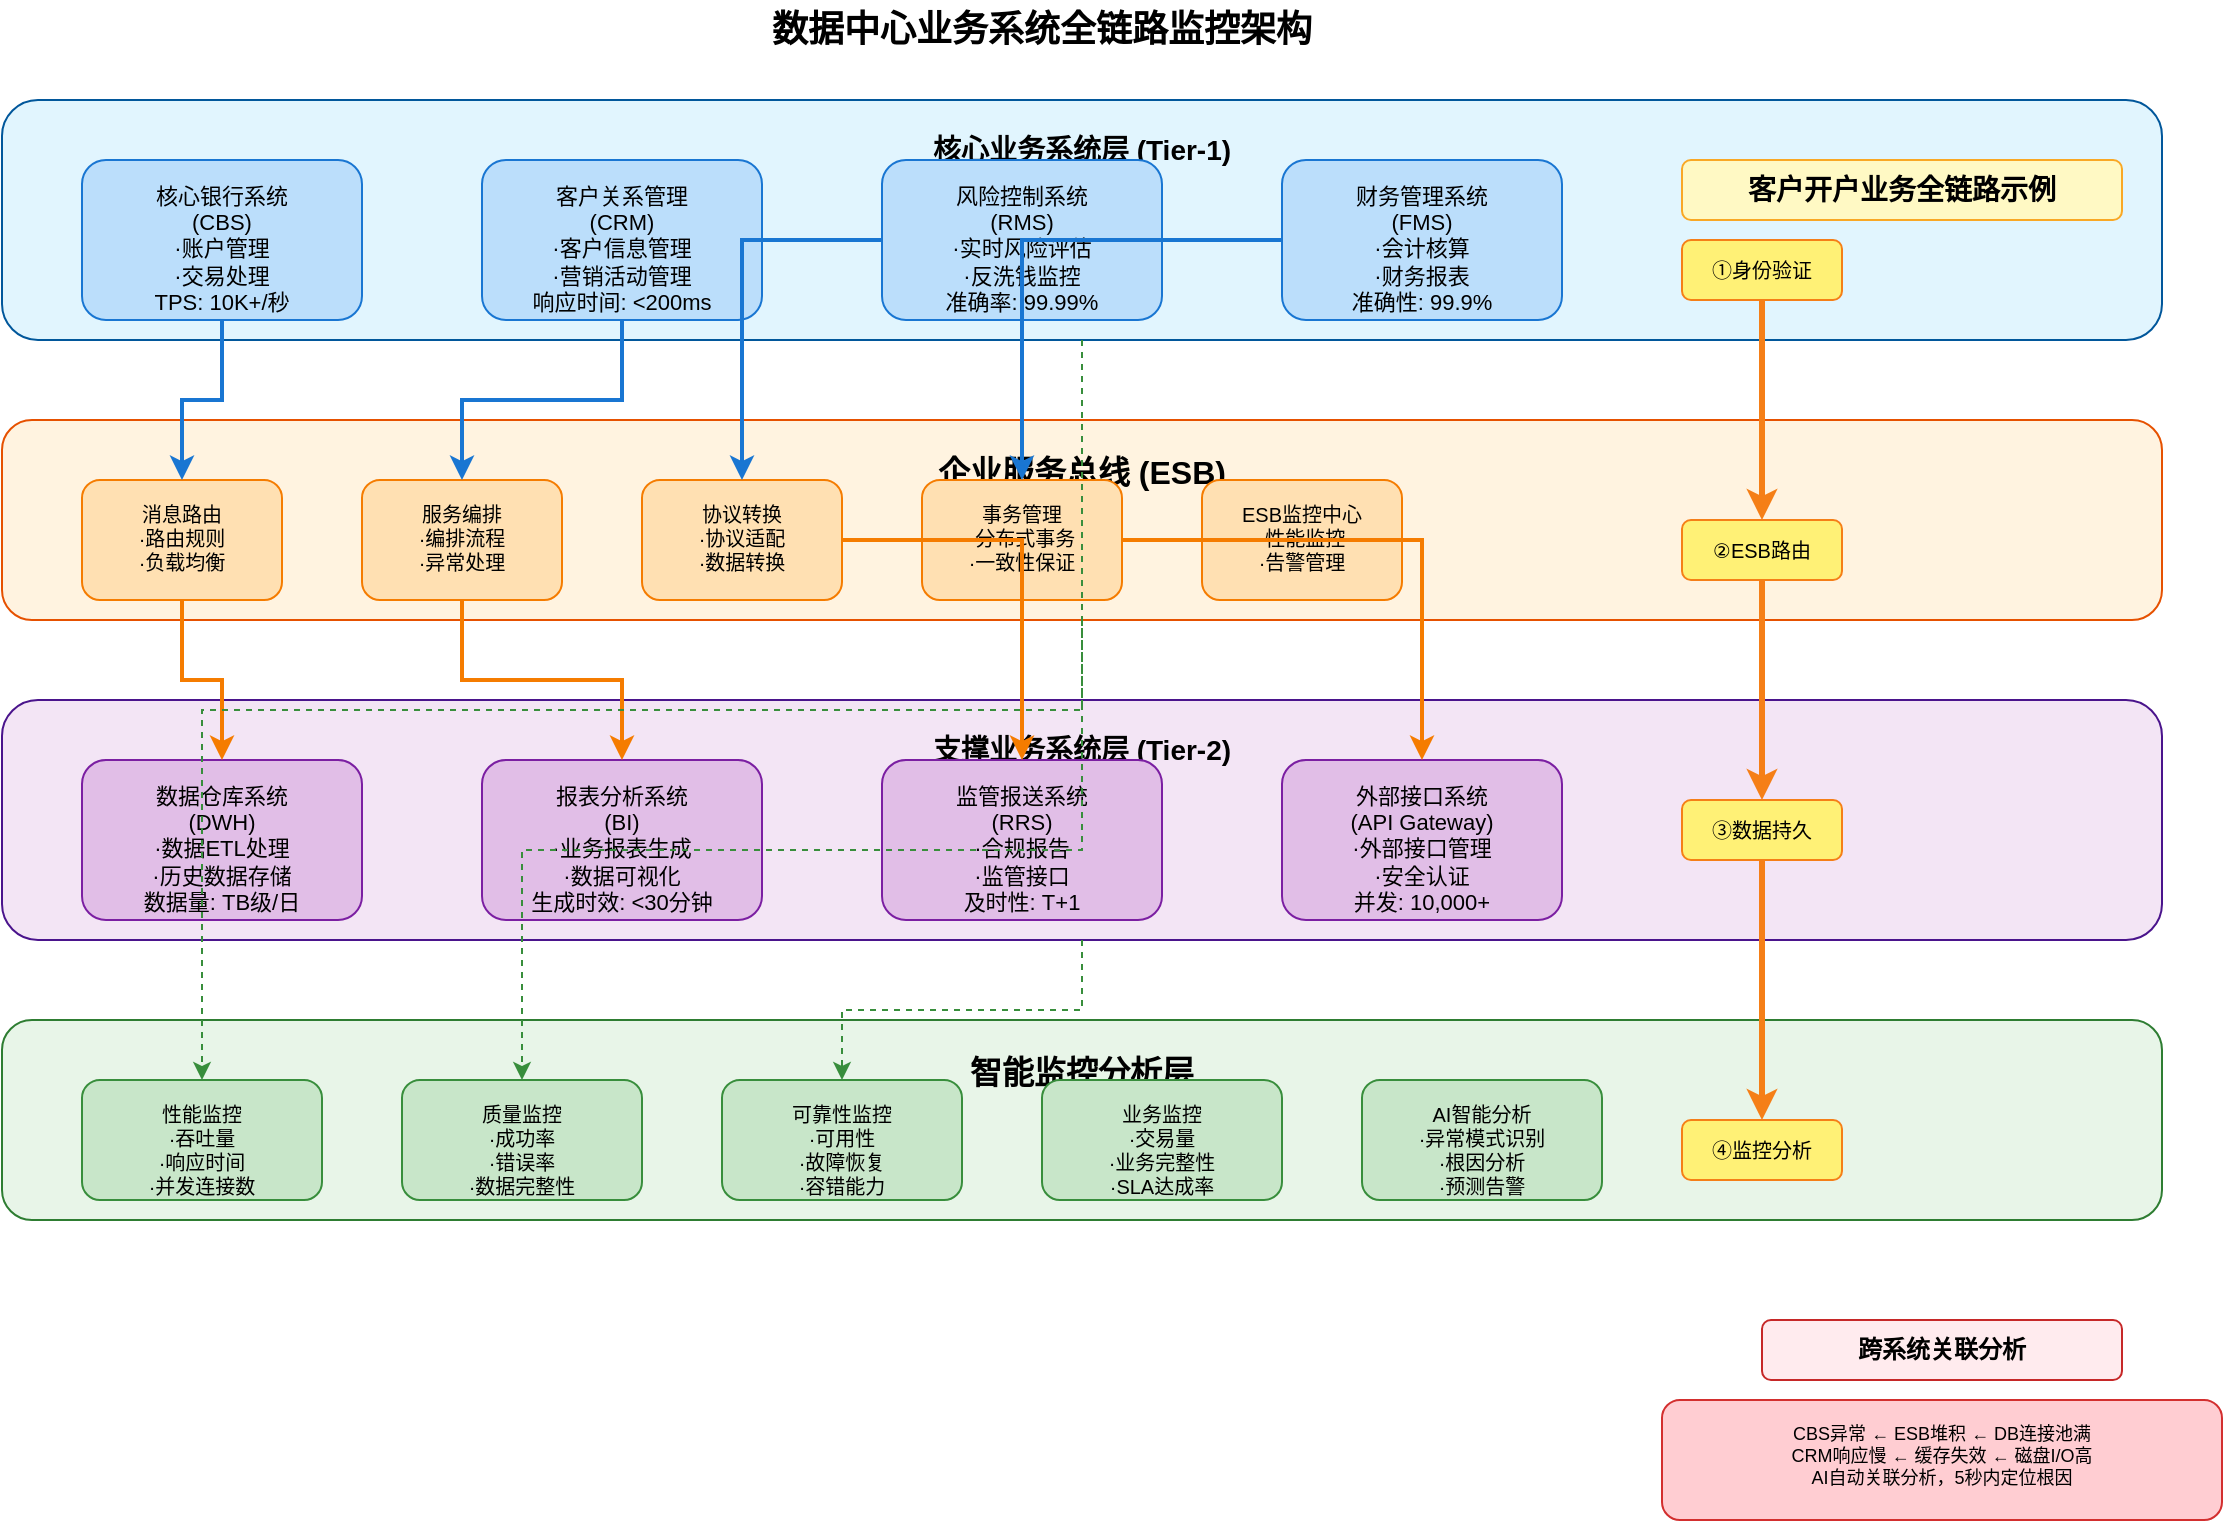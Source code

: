 <?xml version="1.0" encoding="UTF-8"?>
<mxfile version="22.1.11" type="device">
  <diagram name="企业级业务系统全链路监控" id="enterprise-full-chain-monitoring">
    <mxGraphModel dx="1600" dy="900" grid="1" gridSize="10" guides="1" tooltips="1" connect="1" arrows="1" fold="1" page="1" pageScale="1" pageWidth="1169" pageHeight="827" math="0" shadow="0">
      <root>
        <mxCell id="0" />
        <mxCell id="1" parent="0" />
        
        <!-- 标题 -->
        <mxCell id="title" value="数据中心业务系统全链路监控架构" style="text;html=1;strokeColor=none;fillColor=none;align=center;verticalAlign=middle;whiteSpace=wrap;rounded=0;fontSize=18;fontStyle=1;" parent="1" vertex="1">
          <mxGeometry x="400" y="20" width="320" height="30" as="geometry" />
        </mxCell>
        
        <!-- 核心业务系统层 -->
        <mxCell id="core-systems-layer" value="核心业务系统层 (Tier-1)" style="rounded=1;whiteSpace=wrap;html=1;fillColor=#e1f5fe;strokeColor=#01579b;fontSize=14;fontStyle=1;verticalAlign=top;spacingTop=10;" parent="1" vertex="1">
          <mxGeometry x="40" y="70" width="1080" height="120" as="geometry" />
        </mxCell>
        
        <mxCell id="cbs-system" value="核心银行系统&#xa;(CBS)&#xa;·账户管理&#xa;·交易处理&#xa;TPS: 10K+/秒" style="rounded=1;whiteSpace=wrap;html=1;fillColor=#bbdefb;strokeColor=#1976d2;fontSize=11;verticalAlign=top;spacingTop=5;" parent="1" vertex="1">
          <mxGeometry x="80" y="100" width="140" height="80" as="geometry" />
        </mxCell>
        
        <mxCell id="crm-system" value="客户关系管理&#xa;(CRM)&#xa;·客户信息管理&#xa;·营销活动管理&#xa;响应时间: &lt;200ms" style="rounded=1;whiteSpace=wrap;html=1;fillColor=#bbdefb;strokeColor=#1976d2;fontSize=11;verticalAlign=top;spacingTop=5;" parent="1" vertex="1">
          <mxGeometry x="280" y="100" width="140" height="80" as="geometry" />
        </mxCell>
        
        <mxCell id="rms-system" value="风险控制系统&#xa;(RMS)&#xa;·实时风险评估&#xa;·反洗钱监控&#xa;准确率: 99.99%" style="rounded=1;whiteSpace=wrap;html=1;fillColor=#bbdefb;strokeColor=#1976d2;fontSize=11;verticalAlign=top;spacingTop=5;" parent="1" vertex="1">
          <mxGeometry x="480" y="100" width="140" height="80" as="geometry" />
        </mxCell>
        
        <mxCell id="fms-system" value="财务管理系统&#xa;(FMS)&#xa;·会计核算&#xa;·财务报表&#xa;准确性: 99.9%" style="rounded=1;whiteSpace=wrap;html=1;fillColor=#bbdefb;strokeColor=#1976d2;fontSize=11;verticalAlign=top;spacingTop=5;" parent="1" vertex="1">
          <mxGeometry x="680" y="100" width="140" height="80" as="geometry" />
        </mxCell>
        
        <!-- ESB中间件层 -->
        <mxCell id="esb-layer" value="企业服务总线 (ESB)" style="rounded=1;whiteSpace=wrap;html=1;fillColor=#fff3e0;strokeColor=#e65100;fontSize=16;fontStyle=1;verticalAlign=top;spacingTop=10;" parent="1" vertex="1">
          <mxGeometry x="40" y="230" width="1080" height="100" as="geometry" />
        </mxCell>
        
        <mxCell id="message-routing" value="消息路由&#xa;·路由规则&#xa;·负载均衡" style="rounded=1;whiteSpace=wrap;html=1;fillColor=#ffe0b2;strokeColor=#f57c00;fontSize=10;verticalAlign=top;spacingTop=5;" parent="1" vertex="1">
          <mxGeometry x="80" y="260" width="100" height="60" as="geometry" />
        </mxCell>
        
        <mxCell id="service-orchestration" value="服务编排&#xa;·编排流程&#xa;·异常处理" style="rounded=1;whiteSpace=wrap;html=1;fillColor=#ffe0b2;strokeColor=#f57c00;fontSize=10;verticalAlign=top;spacingTop=5;" parent="1" vertex="1">
          <mxGeometry x="220" y="260" width="100" height="60" as="geometry" />
        </mxCell>
        
        <mxCell id="protocol-adaptation" value="协议转换&#xa;·协议适配&#xa;·数据转换" style="rounded=1;whiteSpace=wrap;html=1;fillColor=#ffe0b2;strokeColor=#f57c00;fontSize=10;verticalAlign=top;spacingTop=5;" parent="1" vertex="1">
          <mxGeometry x="360" y="260" width="100" height="60" as="geometry" />
        </mxCell>
        
        <mxCell id="transaction-management" value="事务管理&#xa;·分布式事务&#xa;·一致性保证" style="rounded=1;whiteSpace=wrap;html=1;fillColor=#ffe0b2;strokeColor=#f57c00;fontSize=10;verticalAlign=top;spacingTop=5;" parent="1" vertex="1">
          <mxGeometry x="500" y="260" width="100" height="60" as="geometry" />
        </mxCell>
        
        <mxCell id="esb-monitoring" value="ESB监控中心&#xa;·性能监控&#xa;·告警管理" style="rounded=1;whiteSpace=wrap;html=1;fillColor=#ffe0b2;strokeColor=#f57c00;fontSize=10;verticalAlign=top;spacingTop=5;" parent="1" vertex="1">
          <mxGeometry x="640" y="260" width="100" height="60" as="geometry" />
        </mxCell>
        
        <!-- 支撑系统层 -->
        <mxCell id="support-systems-layer" value="支撑业务系统层 (Tier-2)" style="rounded=1;whiteSpace=wrap;html=1;fillColor=#f3e5f5;strokeColor=#4a148c;fontSize=14;fontStyle=1;verticalAlign=top;spacingTop=10;" parent="1" vertex="1">
          <mxGeometry x="40" y="370" width="1080" height="120" as="geometry" />
        </mxCell>
        
        <mxCell id="dwh-system" value="数据仓库系统&#xa;(DWH)&#xa;·数据ETL处理&#xa;·历史数据存储&#xa;数据量: TB级/日" style="rounded=1;whiteSpace=wrap;html=1;fillColor=#e1bee7;strokeColor=#7b1fa2;fontSize=11;verticalAlign=top;spacingTop=5;" parent="1" vertex="1">
          <mxGeometry x="80" y="400" width="140" height="80" as="geometry" />
        </mxCell>
        
        <mxCell id="bi-system" value="报表分析系统&#xa;(BI)&#xa;·业务报表生成&#xa;·数据可视化&#xa;生成时效: &lt;30分钟" style="rounded=1;whiteSpace=wrap;html=1;fillColor=#e1bee7;strokeColor=#7b1fa2;fontSize=11;verticalAlign=top;spacingTop=5;" parent="1" vertex="1">
          <mxGeometry x="280" y="400" width="140" height="80" as="geometry" />
        </mxCell>
        
        <mxCell id="rrs-system" value="监管报送系统&#xa;(RRS)&#xa;·合规报告&#xa;·监管接口&#xa;及时性: T+1" style="rounded=1;whiteSpace=wrap;html=1;fillColor=#e1bee7;strokeColor=#7b1fa2;fontSize=11;verticalAlign=top;spacingTop=5;" parent="1" vertex="1">
          <mxGeometry x="480" y="400" width="140" height="80" as="geometry" />
        </mxCell>
        
        <mxCell id="api-gateway" value="外部接口系统&#xa;(API Gateway)&#xa;·外部接口管理&#xa;·安全认证&#xa;并发: 10,000+" style="rounded=1;whiteSpace=wrap;html=1;fillColor=#e1bee7;strokeColor=#7b1fa2;fontSize=11;verticalAlign=top;spacingTop=5;" parent="1" vertex="1">
          <mxGeometry x="680" y="400" width="140" height="80" as="geometry" />
        </mxCell>
        
        <!-- 监控分析层 -->
        <mxCell id="monitoring-layer" value="智能监控分析层" style="rounded=1;whiteSpace=wrap;html=1;fillColor=#e8f5e8;strokeColor=#2e7d32;fontSize=16;fontStyle=1;verticalAlign=top;spacingTop=10;" parent="1" vertex="1">
          <mxGeometry x="40" y="530" width="1080" height="100" as="geometry" />
        </mxCell>
        
        <mxCell id="performance-monitoring" value="性能监控&#xa;·吞吐量&#xa;·响应时间&#xa;·并发连接数" style="rounded=1;whiteSpace=wrap;html=1;fillColor=#c8e6c9;strokeColor=#388e3c;fontSize=10;verticalAlign=top;spacingTop=5;" parent="1" vertex="1">
          <mxGeometry x="80" y="560" width="120" height="60" as="geometry" />
        </mxCell>
        
        <mxCell id="quality-monitoring" value="质量监控&#xa;·成功率&#xa;·错误率&#xa;·数据完整性" style="rounded=1;whiteSpace=wrap;html=1;fillColor=#c8e6c9;strokeColor=#388e3c;fontSize=10;verticalAlign=top;spacingTop=5;" parent="1" vertex="1">
          <mxGeometry x="240" y="560" width="120" height="60" as="geometry" />
        </mxCell>
        
        <mxCell id="reliability-monitoring" value="可靠性监控&#xa;·可用性&#xa;·故障恢复&#xa;·容错能力" style="rounded=1;whiteSpace=wrap;html=1;fillColor=#c8e6c9;strokeColor=#388e3c;fontSize=10;verticalAlign=top;spacingTop=5;" parent="1" vertex="1">
          <mxGeometry x="400" y="560" width="120" height="60" as="geometry" />
        </mxCell>
        
        <mxCell id="business-monitoring" value="业务监控&#xa;·交易量&#xa;·业务完整性&#xa;·SLA达成率" style="rounded=1;whiteSpace=wrap;html=1;fillColor=#c8e6c9;strokeColor=#388e3c;fontSize=10;verticalAlign=top;spacingTop=5;" parent="1" vertex="1">
          <mxGeometry x="560" y="560" width="120" height="60" as="geometry" />
        </mxCell>
        
        <mxCell id="ai-analysis" value="AI智能分析&#xa;·异常模式识别&#xa;·根因分析&#xa;·预测告警" style="rounded=1;whiteSpace=wrap;html=1;fillColor=#c8e6c9;strokeColor=#388e3c;fontSize=10;verticalAlign=top;spacingTop=5;" parent="1" vertex="1">
          <mxGeometry x="720" y="560" width="120" height="60" as="geometry" />
        </mxCell>
        
        <!-- 全链路数据流 -->
        <mxCell id="data-flow-1" value="" style="edgeStyle=orthogonalEdgeStyle;rounded=0;orthogonalLoop=1;jettySize=auto;html=1;strokeWidth=2;fillColor=#1976d2;strokeColor=#1976d2;" parent="1" source="cbs-system" target="message-routing" edge="1">
          <mxGeometry relative="1" as="geometry" />
        </mxCell>
        
        <mxCell id="data-flow-2" value="" style="edgeStyle=orthogonalEdgeStyle;rounded=0;orthogonalLoop=1;jettySize=auto;html=1;strokeWidth=2;fillColor=#1976d2;strokeColor=#1976d2;" parent="1" source="crm-system" target="service-orchestration" edge="1">
          <mxGeometry relative="1" as="geometry" />
        </mxCell>
        
        <mxCell id="data-flow-3" value="" style="edgeStyle=orthogonalEdgeStyle;rounded=0;orthogonalLoop=1;jettySize=auto;html=1;strokeWidth=2;fillColor=#1976d2;strokeColor=#1976d2;" parent="1" source="rms-system" target="protocol-adaptation" edge="1">
          <mxGeometry relative="1" as="geometry" />
        </mxCell>
        
        <mxCell id="data-flow-4" value="" style="edgeStyle=orthogonalEdgeStyle;rounded=0;orthogonalLoop=1;jettySize=auto;html=1;strokeWidth=2;fillColor=#1976d2;strokeColor=#1976d2;" parent="1" source="fms-system" target="transaction-management" edge="1">
          <mxGeometry relative="1" as="geometry" />
        </mxCell>
        
        <mxCell id="esb-to-support-1" value="" style="edgeStyle=orthogonalEdgeStyle;rounded=0;orthogonalLoop=1;jettySize=auto;html=1;strokeWidth=2;fillColor=#f57c00;strokeColor=#f57c00;" parent="1" source="message-routing" target="dwh-system" edge="1">
          <mxGeometry relative="1" as="geometry" />
        </mxCell>
        
        <mxCell id="esb-to-support-2" value="" style="edgeStyle=orthogonalEdgeStyle;rounded=0;orthogonalLoop=1;jettySize=auto;html=1;strokeWidth=2;fillColor=#f57c00;strokeColor=#f57c00;" parent="1" source="service-orchestration" target="bi-system" edge="1">
          <mxGeometry relative="1" as="geometry" />
        </mxCell>
        
        <mxCell id="esb-to-support-3" value="" style="edgeStyle=orthogonalEdgeStyle;rounded=0;orthogonalLoop=1;jettySize=auto;html=1;strokeWidth=2;fillColor=#f57c00;strokeColor=#f57c00;" parent="1" source="protocol-adaptation" target="rrs-system" edge="1">
          <mxGeometry relative="1" as="geometry" />
        </mxCell>
        
        <mxCell id="esb-to-support-4" value="" style="edgeStyle=orthogonalEdgeStyle;rounded=0;orthogonalLoop=1;jettySize=auto;html=1;strokeWidth=2;fillColor=#f57c00;strokeColor=#f57c00;" parent="1" source="transaction-management" target="api-gateway" edge="1">
          <mxGeometry relative="1" as="geometry" />
        </mxCell>
        
        <!-- 监控连接线 -->
        <mxCell id="monitor-flow-1" value="" style="edgeStyle=orthogonalEdgeStyle;rounded=0;orthogonalLoop=1;jettySize=auto;html=1;strokeWidth=1;fillColor=#388e3c;strokeColor=#388e3c;dashed=1;" parent="1" source="core-systems-layer" target="performance-monitoring" edge="1">
          <mxGeometry relative="1" as="geometry" />
        </mxCell>
        
        <mxCell id="monitor-flow-2" value="" style="edgeStyle=orthogonalEdgeStyle;rounded=0;orthogonalLoop=1;jettySize=auto;html=1;strokeWidth=1;fillColor=#388e3c;strokeColor=#388e3c;dashed=1;" parent="1" source="esb-layer" target="quality-monitoring" edge="1">
          <mxGeometry relative="1" as="geometry" />
        </mxCell>
        
        <mxCell id="monitor-flow-3" value="" style="edgeStyle=orthogonalEdgeStyle;rounded=0;orthogonalLoop=1;jettySize=auto;html=1;strokeWidth=1;fillColor=#388e3c;strokeColor=#388e3c;dashed=1;" parent="1" source="support-systems-layer" target="reliability-monitoring" edge="1">
          <mxGeometry relative="1" as="geometry" />
        </mxCell>
        
        <!-- 业务交易流程示例 -->
        <mxCell id="transaction-example" value="客户开户业务全链路示例" style="rounded=1;whiteSpace=wrap;html=1;fillColor=#fff9c4;strokeColor=#f9a825;fontSize=14;fontStyle=1;" parent="1" vertex="1">
          <mxGeometry x="880" y="100" width="220" height="30" as="geometry" />
        </mxCell>
        
        <mxCell id="step1" value="①身份验证" style="rounded=1;whiteSpace=wrap;html=1;fillColor=#fff176;strokeColor=#f57f17;fontSize=10;" parent="1" vertex="1">
          <mxGeometry x="880" y="140" width="80" height="30" as="geometry" />
        </mxCell>
        
        <mxCell id="step2" value="②ESB路由" style="rounded=1;whiteSpace=wrap;html=1;fillColor=#fff176;strokeColor=#f57f17;fontSize=10;" parent="1" vertex="1">
          <mxGeometry x="880" y="280" width="80" height="30" as="geometry" />
        </mxCell>
        
        <mxCell id="step3" value="③数据持久" style="rounded=1;whiteSpace=wrap;html=1;fillColor=#fff176;strokeColor=#f57f17;fontSize=10;" parent="1" vertex="1">
          <mxGeometry x="880" y="420" width="80" height="30" as="geometry" />
        </mxCell>
        
        <mxCell id="step4" value="④监控分析" style="rounded=1;whiteSpace=wrap;html=1;fillColor=#fff176;strokeColor=#f57f17;fontSize=10;" parent="1" vertex="1">
          <mxGeometry x="880" y="580" width="80" height="30" as="geometry" />
        </mxCell>
        
        <!-- 交易流程箭头 -->
        <mxCell id="transaction-flow-1" value="" style="edgeStyle=orthogonalEdgeStyle;rounded=0;orthogonalLoop=1;jettySize=auto;html=1;strokeWidth=3;fillColor=#f57f17;strokeColor=#f57f17;" parent="1" source="step1" target="step2" edge="1">
          <mxGeometry relative="1" as="geometry" />
        </mxCell>
        
        <mxCell id="transaction-flow-2" value="" style="edgeStyle=orthogonalEdgeStyle;rounded=0;orthogonalLoop=1;jettySize=auto;html=1;strokeWidth=3;fillColor=#f57f17;strokeColor=#f57f17;" parent="1" source="step2" target="step3" edge="1">
          <mxGeometry relative="1" as="geometry" />
        </mxCell>
        
        <mxCell id="transaction-flow-3" value="" style="edgeStyle=orthogonalEdgeStyle;rounded=0;orthogonalLoop=1;jettySize=auto;html=1;strokeWidth=3;fillColor=#f57f17;strokeColor=#f57f17;" parent="1" source="step3" target="step4" edge="1">
          <mxGeometry relative="1" as="geometry" />
        </mxCell>
        
        <!-- 关联分析示例 -->
        <mxCell id="correlation-analysis" value="跨系统关联分析" style="rounded=1;whiteSpace=wrap;html=1;fillColor=#ffebee;strokeColor=#c62828;fontSize=12;fontStyle=1;" parent="1" vertex="1">
          <mxGeometry x="920" y="680" width="180" height="30" as="geometry" />
        </mxCell>
        
        <mxCell id="correlation-detail" value="CBS异常 ← ESB堆积 ← DB连接池满&#xa;CRM响应慢 ← 缓存失效 ← 磁盘I/O高&#xa;AI自动关联分析，5秒内定位根因" style="rounded=1;whiteSpace=wrap;html=1;fillColor=#ffcdd2;strokeColor=#d32f2f;fontSize=9;verticalAlign=top;spacingTop=5;" parent="1" vertex="1">
          <mxGeometry x="870" y="720" width="280" height="60" as="geometry" />
        </mxCell>
        
      </root>
    </mxGraphModel>
  </diagram>
</mxfile>
